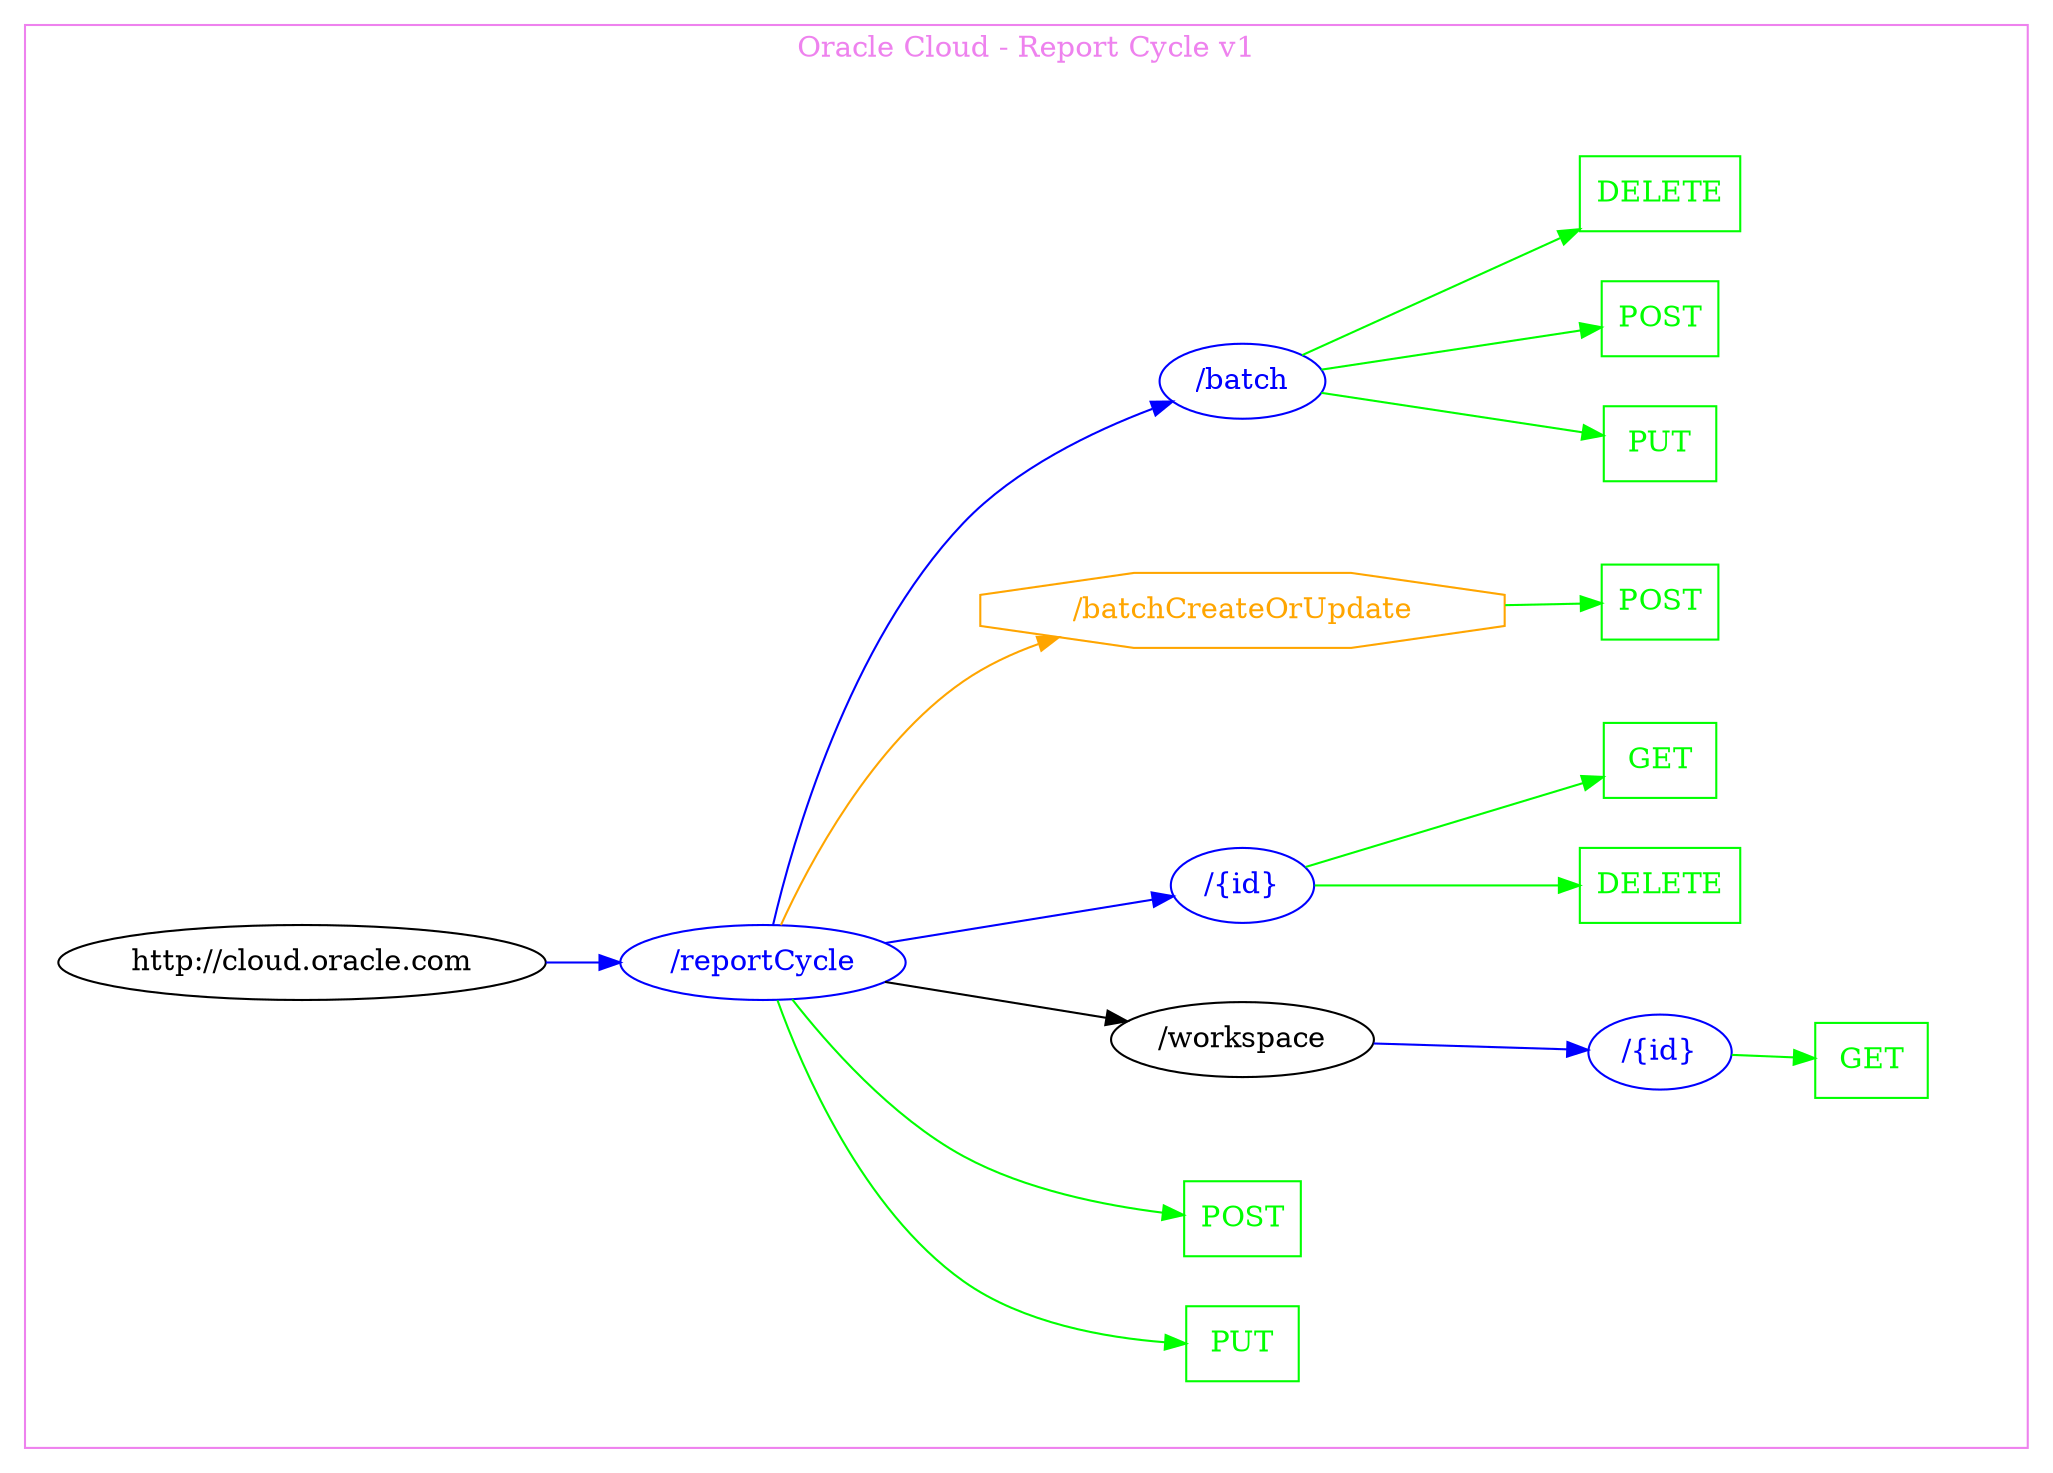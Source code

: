 digraph Cloud_Computing_REST_API {
rankdir="LR";
subgraph cluster_0 {
label="Oracle Cloud - Report Cycle v1"
color=violet
fontcolor=violet
subgraph cluster_1 {
label=""
color=white
fontcolor=white
node1 [label="http://cloud.oracle.com", shape="ellipse", color="black", fontcolor="black"]
node1 -> node2 [color="blue", fontcolor="blue"]
subgraph cluster_2 {
label=""
color=white
fontcolor=white
node2 [label="/reportCycle", shape="ellipse", color="blue", fontcolor="blue"]
node2 -> node3 [color="green", fontcolor="green"]
subgraph cluster_3 {
label=""
color=white
fontcolor=white
node3 [label="PUT", shape="box", color="green", fontcolor="green"]
}
node2 -> node4 [color="green", fontcolor="green"]
subgraph cluster_4 {
label=""
color=white
fontcolor=white
node4 [label="POST", shape="box", color="green", fontcolor="green"]
}
node2 -> node5 [color="black", fontcolor="black"]
subgraph cluster_5 {
label=""
color=white
fontcolor=white
node5 [label="/workspace", shape="ellipse", color="black", fontcolor="black"]
node5 -> node6 [color="blue", fontcolor="blue"]
subgraph cluster_6 {
label=""
color=white
fontcolor=white
node6 [label="/{id}", shape="ellipse", color="blue", fontcolor="blue"]
node6 -> node7 [color="green", fontcolor="green"]
subgraph cluster_7 {
label=""
color=white
fontcolor=white
node7 [label="GET", shape="box", color="green", fontcolor="green"]
}
}
}
node2 -> node8 [color="blue", fontcolor="blue"]
subgraph cluster_8 {
label=""
color=white
fontcolor=white
node8 [label="/{id}", shape="ellipse", color="blue", fontcolor="blue"]
node8 -> node9 [color="green", fontcolor="green"]
subgraph cluster_9 {
label=""
color=white
fontcolor=white
node9 [label="DELETE", shape="box", color="green", fontcolor="green"]
}
node8 -> node10 [color="green", fontcolor="green"]
subgraph cluster_10 {
label=""
color=white
fontcolor=white
node10 [label="GET", shape="box", color="green", fontcolor="green"]
}
}
node2 -> node11 [color="orange", fontcolor="orange"]
subgraph cluster_11 {
label=""
color=white
fontcolor=white
node11 [label="/batchCreateOrUpdate", shape="octagon", color="orange", fontcolor="orange"]
node11 -> node12 [color="green", fontcolor="green"]
subgraph cluster_12 {
label=""
color=white
fontcolor=white
node12 [label="POST", shape="box", color="green", fontcolor="green"]
}
}
node2 -> node13 [color="blue", fontcolor="blue"]
subgraph cluster_13 {
label=""
color=white
fontcolor=white
node13 [label="/batch", shape="ellipse", color="blue", fontcolor="blue"]
node13 -> node14 [color="green", fontcolor="green"]
subgraph cluster_14 {
label=""
color=white
fontcolor=white
node14 [label="PUT", shape="box", color="green", fontcolor="green"]
}
node13 -> node15 [color="green", fontcolor="green"]
subgraph cluster_15 {
label=""
color=white
fontcolor=white
node15 [label="POST", shape="box", color="green", fontcolor="green"]
}
node13 -> node16 [color="green", fontcolor="green"]
subgraph cluster_16 {
label=""
color=white
fontcolor=white
node16 [label="DELETE", shape="box", color="green", fontcolor="green"]
}
}
}
}
}
}

